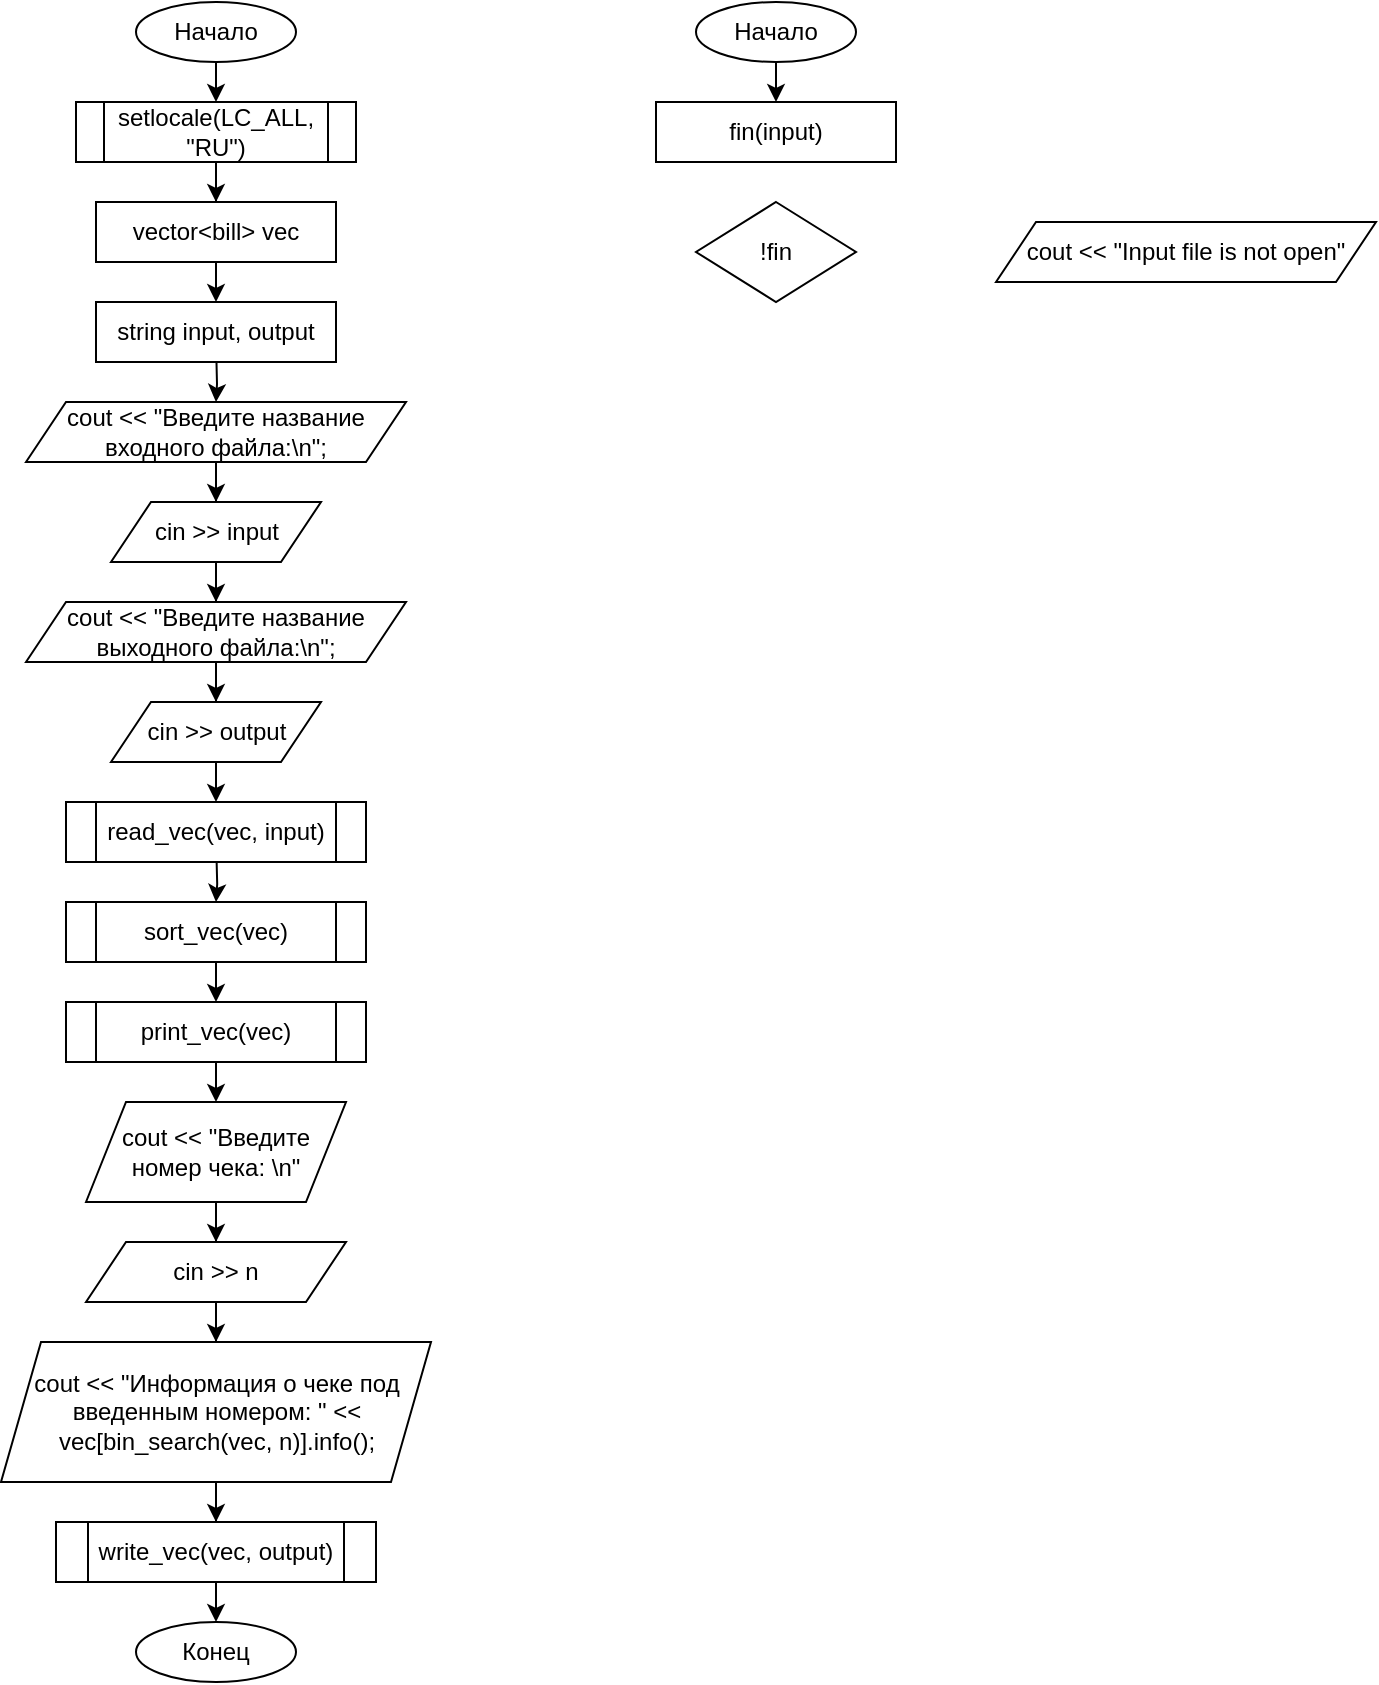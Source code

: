 <mxfile version="24.8.6">
  <diagram id="C5RBs43oDa-KdzZeNtuy" name="Page-1">
    <mxGraphModel dx="517" dy="1278" grid="1" gridSize="10" guides="1" tooltips="1" connect="1" arrows="1" fold="1" page="1" pageScale="1" pageWidth="827" pageHeight="1169" math="0" shadow="0">
      <root>
        <mxCell id="WIyWlLk6GJQsqaUBKTNV-0" />
        <mxCell id="WIyWlLk6GJQsqaUBKTNV-1" parent="WIyWlLk6GJQsqaUBKTNV-0" />
        <mxCell id="7FSXM4tq-Q16qzd7noBq-3" style="edgeStyle=orthogonalEdgeStyle;rounded=0;orthogonalLoop=1;jettySize=auto;html=1;exitX=0.5;exitY=1;exitDx=0;exitDy=0;entryX=0.5;entryY=0;entryDx=0;entryDy=0;" edge="1" parent="WIyWlLk6GJQsqaUBKTNV-1" source="7FSXM4tq-Q16qzd7noBq-0" target="7FSXM4tq-Q16qzd7noBq-2">
          <mxGeometry relative="1" as="geometry" />
        </mxCell>
        <mxCell id="7FSXM4tq-Q16qzd7noBq-0" value="Начало" style="ellipse;whiteSpace=wrap;html=1;" vertex="1" parent="WIyWlLk6GJQsqaUBKTNV-1">
          <mxGeometry x="310" y="80" width="80" height="30" as="geometry" />
        </mxCell>
        <mxCell id="7FSXM4tq-Q16qzd7noBq-17" style="edgeStyle=orthogonalEdgeStyle;rounded=0;orthogonalLoop=1;jettySize=auto;html=1;exitX=0.5;exitY=1;exitDx=0;exitDy=0;" edge="1" parent="WIyWlLk6GJQsqaUBKTNV-1" source="7FSXM4tq-Q16qzd7noBq-2" target="7FSXM4tq-Q16qzd7noBq-15">
          <mxGeometry relative="1" as="geometry" />
        </mxCell>
        <mxCell id="7FSXM4tq-Q16qzd7noBq-2" value="setlocale(LC_ALL, &quot;RU&quot;)" style="shape=process;whiteSpace=wrap;html=1;backgroundOutline=1;" vertex="1" parent="WIyWlLk6GJQsqaUBKTNV-1">
          <mxGeometry x="280" y="130" width="140" height="30" as="geometry" />
        </mxCell>
        <mxCell id="7FSXM4tq-Q16qzd7noBq-7" value="" style="edgeStyle=orthogonalEdgeStyle;rounded=0;orthogonalLoop=1;jettySize=auto;html=1;" edge="1" parent="WIyWlLk6GJQsqaUBKTNV-1" source="7FSXM4tq-Q16qzd7noBq-4" target="7FSXM4tq-Q16qzd7noBq-6">
          <mxGeometry relative="1" as="geometry" />
        </mxCell>
        <mxCell id="7FSXM4tq-Q16qzd7noBq-4" value="cout &amp;lt;&amp;lt; &quot;Введите название входного файла:\n&quot;;" style="shape=parallelogram;perimeter=parallelogramPerimeter;whiteSpace=wrap;html=1;fixedSize=1;" vertex="1" parent="WIyWlLk6GJQsqaUBKTNV-1">
          <mxGeometry x="255" y="280" width="190" height="30" as="geometry" />
        </mxCell>
        <mxCell id="7FSXM4tq-Q16qzd7noBq-11" style="edgeStyle=orthogonalEdgeStyle;rounded=0;orthogonalLoop=1;jettySize=auto;html=1;exitX=0.5;exitY=1;exitDx=0;exitDy=0;" edge="1" parent="WIyWlLk6GJQsqaUBKTNV-1" source="7FSXM4tq-Q16qzd7noBq-6" target="7FSXM4tq-Q16qzd7noBq-9">
          <mxGeometry relative="1" as="geometry" />
        </mxCell>
        <mxCell id="7FSXM4tq-Q16qzd7noBq-6" value="cin &amp;gt;&amp;gt; input" style="shape=parallelogram;perimeter=parallelogramPerimeter;whiteSpace=wrap;html=1;fixedSize=1;" vertex="1" parent="WIyWlLk6GJQsqaUBKTNV-1">
          <mxGeometry x="297.5" y="330" width="105" height="30" as="geometry" />
        </mxCell>
        <mxCell id="7FSXM4tq-Q16qzd7noBq-8" value="" style="edgeStyle=orthogonalEdgeStyle;rounded=0;orthogonalLoop=1;jettySize=auto;html=1;" edge="1" parent="WIyWlLk6GJQsqaUBKTNV-1" source="7FSXM4tq-Q16qzd7noBq-9" target="7FSXM4tq-Q16qzd7noBq-10">
          <mxGeometry relative="1" as="geometry" />
        </mxCell>
        <mxCell id="7FSXM4tq-Q16qzd7noBq-9" value="cout &amp;lt;&amp;lt; &quot;Введите название выходного файла:\n&quot;;" style="shape=parallelogram;perimeter=parallelogramPerimeter;whiteSpace=wrap;html=1;fixedSize=1;" vertex="1" parent="WIyWlLk6GJQsqaUBKTNV-1">
          <mxGeometry x="255" y="380" width="190" height="30" as="geometry" />
        </mxCell>
        <mxCell id="7FSXM4tq-Q16qzd7noBq-13" style="edgeStyle=orthogonalEdgeStyle;rounded=0;orthogonalLoop=1;jettySize=auto;html=1;exitX=0.5;exitY=1;exitDx=0;exitDy=0;entryX=0.5;entryY=0;entryDx=0;entryDy=0;" edge="1" parent="WIyWlLk6GJQsqaUBKTNV-1" source="7FSXM4tq-Q16qzd7noBq-10" target="7FSXM4tq-Q16qzd7noBq-12">
          <mxGeometry relative="1" as="geometry" />
        </mxCell>
        <mxCell id="7FSXM4tq-Q16qzd7noBq-10" value="cin &amp;gt;&amp;gt; output" style="shape=parallelogram;perimeter=parallelogramPerimeter;whiteSpace=wrap;html=1;fixedSize=1;" vertex="1" parent="WIyWlLk6GJQsqaUBKTNV-1">
          <mxGeometry x="297.5" y="430" width="105" height="30" as="geometry" />
        </mxCell>
        <mxCell id="7FSXM4tq-Q16qzd7noBq-20" value="" style="edgeStyle=orthogonalEdgeStyle;rounded=0;orthogonalLoop=1;jettySize=auto;html=1;" edge="1" parent="WIyWlLk6GJQsqaUBKTNV-1" target="7FSXM4tq-Q16qzd7noBq-19">
          <mxGeometry relative="1" as="geometry">
            <mxPoint x="350.059" y="500" as="sourcePoint" />
          </mxGeometry>
        </mxCell>
        <mxCell id="7FSXM4tq-Q16qzd7noBq-12" value="read_vec(vec, input)" style="shape=process;whiteSpace=wrap;html=1;backgroundOutline=1;" vertex="1" parent="WIyWlLk6GJQsqaUBKTNV-1">
          <mxGeometry x="275" y="480" width="150" height="30" as="geometry" />
        </mxCell>
        <mxCell id="7FSXM4tq-Q16qzd7noBq-18" style="edgeStyle=orthogonalEdgeStyle;rounded=0;orthogonalLoop=1;jettySize=auto;html=1;exitX=0.5;exitY=1;exitDx=0;exitDy=0;" edge="1" parent="WIyWlLk6GJQsqaUBKTNV-1" target="7FSXM4tq-Q16qzd7noBq-4">
          <mxGeometry relative="1" as="geometry">
            <mxPoint x="350" y="250.0" as="sourcePoint" />
          </mxGeometry>
        </mxCell>
        <mxCell id="7FSXM4tq-Q16qzd7noBq-14" value="string input, output" style="rounded=0;whiteSpace=wrap;html=1;" vertex="1" parent="WIyWlLk6GJQsqaUBKTNV-1">
          <mxGeometry x="290" y="230" width="120" height="30" as="geometry" />
        </mxCell>
        <mxCell id="7FSXM4tq-Q16qzd7noBq-16" style="edgeStyle=orthogonalEdgeStyle;rounded=0;orthogonalLoop=1;jettySize=auto;html=1;exitX=0.5;exitY=1;exitDx=0;exitDy=0;entryX=0.5;entryY=0;entryDx=0;entryDy=0;" edge="1" parent="WIyWlLk6GJQsqaUBKTNV-1" source="7FSXM4tq-Q16qzd7noBq-15" target="7FSXM4tq-Q16qzd7noBq-14">
          <mxGeometry relative="1" as="geometry" />
        </mxCell>
        <mxCell id="7FSXM4tq-Q16qzd7noBq-15" value="vector&amp;lt;bill&amp;gt; vec" style="rounded=0;whiteSpace=wrap;html=1;" vertex="1" parent="WIyWlLk6GJQsqaUBKTNV-1">
          <mxGeometry x="290" y="180" width="120" height="30" as="geometry" />
        </mxCell>
        <mxCell id="7FSXM4tq-Q16qzd7noBq-33" style="edgeStyle=orthogonalEdgeStyle;rounded=0;orthogonalLoop=1;jettySize=auto;html=1;exitX=0.5;exitY=1;exitDx=0;exitDy=0;entryX=0.5;entryY=0;entryDx=0;entryDy=0;" edge="1" parent="WIyWlLk6GJQsqaUBKTNV-1" target="7FSXM4tq-Q16qzd7noBq-32">
          <mxGeometry relative="1" as="geometry">
            <mxPoint x="350" y="550" as="sourcePoint" />
          </mxGeometry>
        </mxCell>
        <mxCell id="7FSXM4tq-Q16qzd7noBq-19" value="sort_vec(vec)" style="shape=process;whiteSpace=wrap;html=1;backgroundOutline=1;" vertex="1" parent="WIyWlLk6GJQsqaUBKTNV-1">
          <mxGeometry x="275" y="530" width="150" height="30" as="geometry" />
        </mxCell>
        <mxCell id="7FSXM4tq-Q16qzd7noBq-24" value="" style="edgeStyle=orthogonalEdgeStyle;rounded=0;orthogonalLoop=1;jettySize=auto;html=1;" edge="1" parent="WIyWlLk6GJQsqaUBKTNV-1" source="7FSXM4tq-Q16qzd7noBq-21" target="7FSXM4tq-Q16qzd7noBq-23">
          <mxGeometry relative="1" as="geometry" />
        </mxCell>
        <mxCell id="7FSXM4tq-Q16qzd7noBq-21" value="cout &amp;lt;&amp;lt; &quot;Введите номер чека: \n&quot;" style="shape=parallelogram;perimeter=parallelogramPerimeter;whiteSpace=wrap;html=1;fixedSize=1;" vertex="1" parent="WIyWlLk6GJQsqaUBKTNV-1">
          <mxGeometry x="285" y="630" width="130" height="50" as="geometry" />
        </mxCell>
        <mxCell id="7FSXM4tq-Q16qzd7noBq-26" value="" style="edgeStyle=orthogonalEdgeStyle;rounded=0;orthogonalLoop=1;jettySize=auto;html=1;" edge="1" parent="WIyWlLk6GJQsqaUBKTNV-1" source="7FSXM4tq-Q16qzd7noBq-23" target="7FSXM4tq-Q16qzd7noBq-25">
          <mxGeometry relative="1" as="geometry" />
        </mxCell>
        <mxCell id="7FSXM4tq-Q16qzd7noBq-23" value="cin &amp;gt;&amp;gt; n" style="shape=parallelogram;perimeter=parallelogramPerimeter;whiteSpace=wrap;html=1;fixedSize=1;" vertex="1" parent="WIyWlLk6GJQsqaUBKTNV-1">
          <mxGeometry x="285" y="700" width="130" height="30" as="geometry" />
        </mxCell>
        <mxCell id="7FSXM4tq-Q16qzd7noBq-28" value="" style="edgeStyle=orthogonalEdgeStyle;rounded=0;orthogonalLoop=1;jettySize=auto;html=1;" edge="1" parent="WIyWlLk6GJQsqaUBKTNV-1" source="7FSXM4tq-Q16qzd7noBq-25" target="7FSXM4tq-Q16qzd7noBq-27">
          <mxGeometry relative="1" as="geometry" />
        </mxCell>
        <mxCell id="7FSXM4tq-Q16qzd7noBq-25" value="cout &amp;lt;&amp;lt; &quot;Информация о чеке под введенным номером: &quot; &amp;lt;&amp;lt; vec[bin_search(vec, n)].info();" style="shape=parallelogram;perimeter=parallelogramPerimeter;whiteSpace=wrap;html=1;fixedSize=1;" vertex="1" parent="WIyWlLk6GJQsqaUBKTNV-1">
          <mxGeometry x="242.5" y="750" width="215" height="70" as="geometry" />
        </mxCell>
        <mxCell id="7FSXM4tq-Q16qzd7noBq-31" style="edgeStyle=orthogonalEdgeStyle;rounded=0;orthogonalLoop=1;jettySize=auto;html=1;exitX=0.5;exitY=1;exitDx=0;exitDy=0;entryX=0.5;entryY=0;entryDx=0;entryDy=0;" edge="1" parent="WIyWlLk6GJQsqaUBKTNV-1" source="7FSXM4tq-Q16qzd7noBq-27" target="7FSXM4tq-Q16qzd7noBq-30">
          <mxGeometry relative="1" as="geometry" />
        </mxCell>
        <mxCell id="7FSXM4tq-Q16qzd7noBq-27" value="write_vec(vec, output)" style="shape=process;whiteSpace=wrap;html=1;backgroundOutline=1;" vertex="1" parent="WIyWlLk6GJQsqaUBKTNV-1">
          <mxGeometry x="270" y="840" width="160" height="30" as="geometry" />
        </mxCell>
        <mxCell id="7FSXM4tq-Q16qzd7noBq-30" value="Конец" style="ellipse;whiteSpace=wrap;html=1;" vertex="1" parent="WIyWlLk6GJQsqaUBKTNV-1">
          <mxGeometry x="310" y="890" width="80" height="30" as="geometry" />
        </mxCell>
        <mxCell id="7FSXM4tq-Q16qzd7noBq-34" style="edgeStyle=orthogonalEdgeStyle;rounded=0;orthogonalLoop=1;jettySize=auto;html=1;exitX=0.5;exitY=1;exitDx=0;exitDy=0;entryX=0.5;entryY=0;entryDx=0;entryDy=0;" edge="1" parent="WIyWlLk6GJQsqaUBKTNV-1" source="7FSXM4tq-Q16qzd7noBq-32" target="7FSXM4tq-Q16qzd7noBq-21">
          <mxGeometry relative="1" as="geometry" />
        </mxCell>
        <mxCell id="7FSXM4tq-Q16qzd7noBq-32" value="print_vec(vec)" style="shape=process;whiteSpace=wrap;html=1;backgroundOutline=1;" vertex="1" parent="WIyWlLk6GJQsqaUBKTNV-1">
          <mxGeometry x="275" y="580" width="150" height="30" as="geometry" />
        </mxCell>
        <mxCell id="7FSXM4tq-Q16qzd7noBq-37" style="edgeStyle=orthogonalEdgeStyle;rounded=0;orthogonalLoop=1;jettySize=auto;html=1;exitX=0.5;exitY=1;exitDx=0;exitDy=0;entryX=0.5;entryY=0;entryDx=0;entryDy=0;" edge="1" parent="WIyWlLk6GJQsqaUBKTNV-1" source="7FSXM4tq-Q16qzd7noBq-35" target="7FSXM4tq-Q16qzd7noBq-36">
          <mxGeometry relative="1" as="geometry" />
        </mxCell>
        <mxCell id="7FSXM4tq-Q16qzd7noBq-35" value="Начало" style="ellipse;whiteSpace=wrap;html=1;" vertex="1" parent="WIyWlLk6GJQsqaUBKTNV-1">
          <mxGeometry x="590" y="80" width="80" height="30" as="geometry" />
        </mxCell>
        <mxCell id="7FSXM4tq-Q16qzd7noBq-36" value="fin(input)" style="rounded=0;whiteSpace=wrap;html=1;" vertex="1" parent="WIyWlLk6GJQsqaUBKTNV-1">
          <mxGeometry x="570" y="130" width="120" height="30" as="geometry" />
        </mxCell>
        <mxCell id="7FSXM4tq-Q16qzd7noBq-38" value="!fin" style="rhombus;whiteSpace=wrap;html=1;" vertex="1" parent="WIyWlLk6GJQsqaUBKTNV-1">
          <mxGeometry x="590" y="180" width="80" height="50" as="geometry" />
        </mxCell>
        <mxCell id="7FSXM4tq-Q16qzd7noBq-39" value="cout &amp;lt;&amp;lt; &quot;Input file is not open&quot;" style="shape=parallelogram;perimeter=parallelogramPerimeter;whiteSpace=wrap;html=1;fixedSize=1;" vertex="1" parent="WIyWlLk6GJQsqaUBKTNV-1">
          <mxGeometry x="740" y="190" width="190" height="30" as="geometry" />
        </mxCell>
      </root>
    </mxGraphModel>
  </diagram>
</mxfile>
